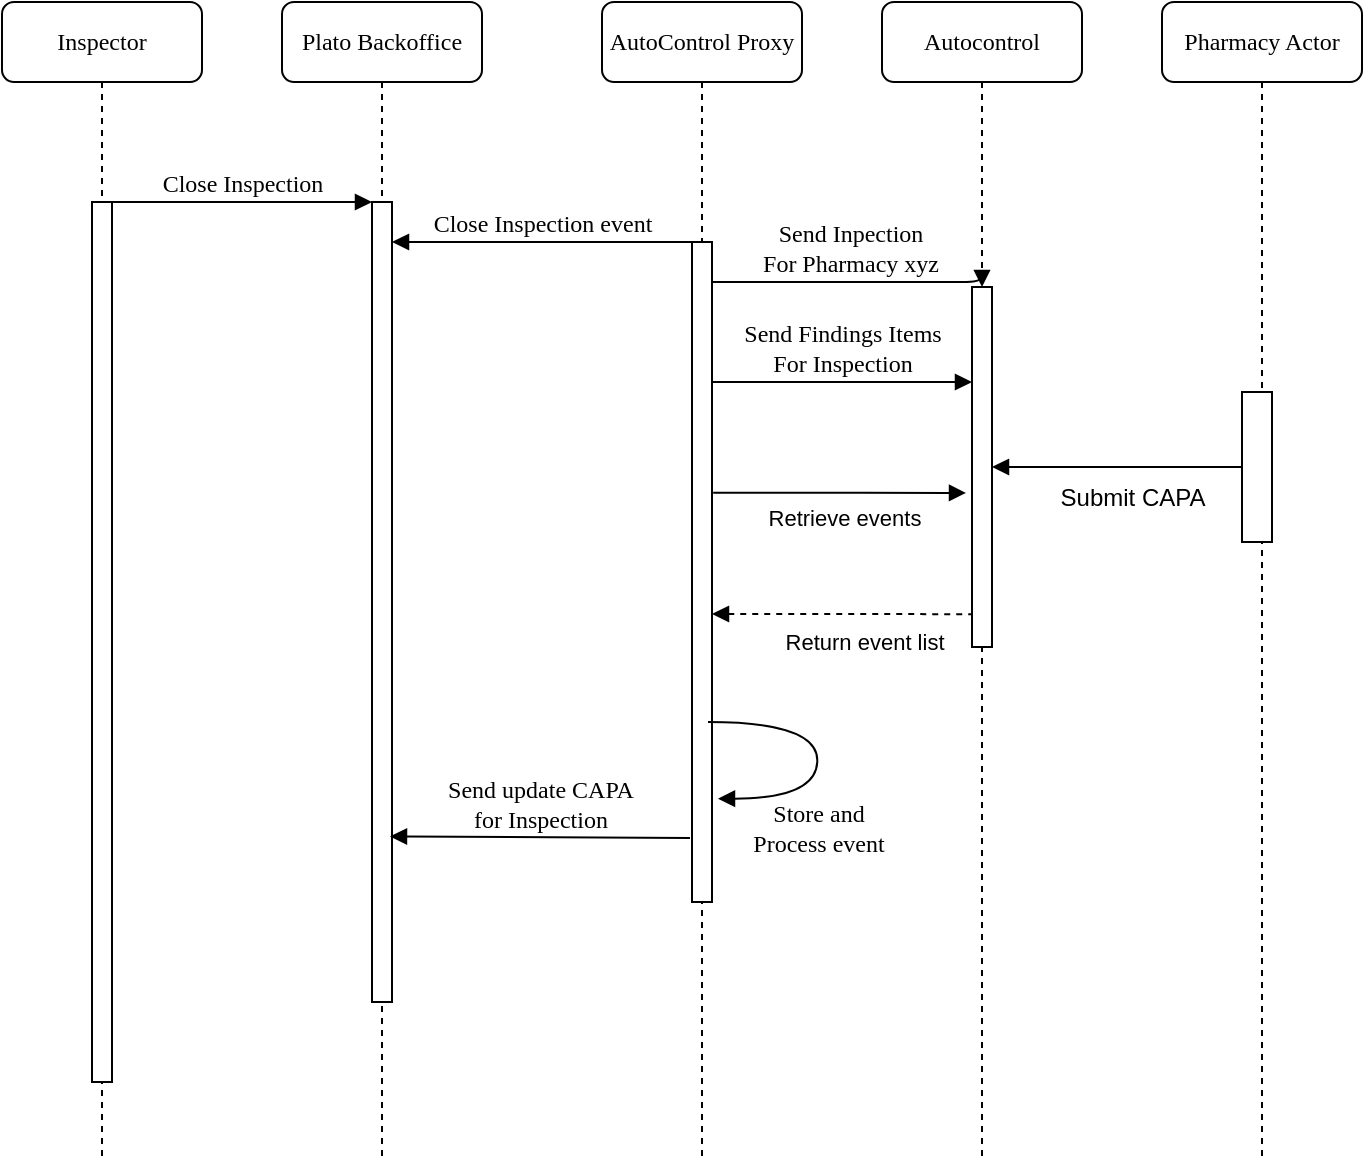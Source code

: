 <mxfile version="13.2.4" type="device"><diagram name="Page-1" id="13e1069c-82ec-6db2-03f1-153e76fe0fe0"><mxGraphModel dx="1038" dy="568" grid="1" gridSize="10" guides="1" tooltips="1" connect="1" arrows="1" fold="1" page="1" pageScale="1" pageWidth="1100" pageHeight="850" background="#ffffff" math="0" shadow="0"><root><mxCell id="0"/><mxCell id="1" parent="0"/><mxCell id="7baba1c4bc27f4b0-2" value="Plato Backoffice" style="shape=umlLifeline;perimeter=lifelinePerimeter;whiteSpace=wrap;html=1;container=1;collapsible=0;recursiveResize=0;outlineConnect=0;rounded=1;shadow=0;comic=0;labelBackgroundColor=none;strokeWidth=1;fontFamily=Verdana;fontSize=12;align=center;" parent="1" vertex="1"><mxGeometry x="240" y="80" width="100" height="580" as="geometry"/></mxCell><mxCell id="7baba1c4bc27f4b0-10" value="" style="html=1;points=[];perimeter=orthogonalPerimeter;rounded=0;shadow=0;comic=0;labelBackgroundColor=none;strokeWidth=1;fontFamily=Verdana;fontSize=12;align=center;" parent="7baba1c4bc27f4b0-2" vertex="1"><mxGeometry x="45" y="100" width="10" height="400" as="geometry"/></mxCell><mxCell id="7baba1c4bc27f4b0-3" value="AutoControl Proxy" style="shape=umlLifeline;perimeter=lifelinePerimeter;whiteSpace=wrap;html=1;container=1;collapsible=0;recursiveResize=0;outlineConnect=0;rounded=1;shadow=0;comic=0;labelBackgroundColor=none;strokeWidth=1;fontFamily=Verdana;fontSize=12;align=center;" parent="1" vertex="1"><mxGeometry x="400" y="80" width="100" height="580" as="geometry"/></mxCell><mxCell id="7baba1c4bc27f4b0-13" value="" style="html=1;points=[];perimeter=orthogonalPerimeter;rounded=0;shadow=0;comic=0;labelBackgroundColor=none;strokeWidth=1;fontFamily=Verdana;fontSize=12;align=center;" parent="7baba1c4bc27f4b0-3" vertex="1"><mxGeometry x="45" y="120" width="10" height="330" as="geometry"/></mxCell><mxCell id="7baba1c4bc27f4b0-4" value="Autocontrol" style="shape=umlLifeline;perimeter=lifelinePerimeter;whiteSpace=wrap;html=1;container=1;collapsible=0;recursiveResize=0;outlineConnect=0;rounded=1;shadow=0;comic=0;labelBackgroundColor=none;strokeWidth=1;fontFamily=Verdana;fontSize=12;align=center;" parent="1" vertex="1"><mxGeometry x="540" y="80" width="100" height="580" as="geometry"/></mxCell><mxCell id="7baba1c4bc27f4b0-16" value="" style="html=1;points=[];perimeter=orthogonalPerimeter;rounded=0;shadow=0;comic=0;labelBackgroundColor=none;strokeWidth=1;fontFamily=Verdana;fontSize=12;align=center;" parent="7baba1c4bc27f4b0-4" vertex="1"><mxGeometry x="45" y="142.5" width="10" height="180" as="geometry"/></mxCell><mxCell id="7baba1c4bc27f4b0-5" value="Pharmacy Actor" style="shape=umlLifeline;perimeter=lifelinePerimeter;whiteSpace=wrap;html=1;container=1;collapsible=0;recursiveResize=0;outlineConnect=0;rounded=1;shadow=0;comic=0;labelBackgroundColor=none;strokeWidth=1;fontFamily=Verdana;fontSize=12;align=center;" parent="1" vertex="1"><mxGeometry x="680" y="80" width="100" height="580" as="geometry"/></mxCell><mxCell id="7baba1c4bc27f4b0-19" value="" style="html=1;points=[];perimeter=orthogonalPerimeter;rounded=0;shadow=0;comic=0;labelBackgroundColor=none;strokeWidth=1;fontFamily=Verdana;fontSize=12;align=center;" parent="7baba1c4bc27f4b0-5" vertex="1"><mxGeometry x="40" y="195" width="15" height="75" as="geometry"/></mxCell><mxCell id="7baba1c4bc27f4b0-8" value="Inspector" style="shape=umlLifeline;perimeter=lifelinePerimeter;whiteSpace=wrap;html=1;container=1;collapsible=0;recursiveResize=0;outlineConnect=0;rounded=1;shadow=0;comic=0;labelBackgroundColor=none;strokeWidth=1;fontFamily=Verdana;fontSize=12;align=center;" parent="1" vertex="1"><mxGeometry x="100" y="80" width="100" height="580" as="geometry"/></mxCell><mxCell id="7baba1c4bc27f4b0-9" value="" style="html=1;points=[];perimeter=orthogonalPerimeter;rounded=0;shadow=0;comic=0;labelBackgroundColor=none;strokeWidth=1;fontFamily=Verdana;fontSize=12;align=center;" parent="7baba1c4bc27f4b0-8" vertex="1"><mxGeometry x="45" y="100" width="10" height="440" as="geometry"/></mxCell><mxCell id="7baba1c4bc27f4b0-17" value="Send Inpection&lt;br&gt;For Pharmacy xyz" style="html=1;verticalAlign=bottom;endArrow=block;labelBackgroundColor=none;fontFamily=Verdana;fontSize=12;edgeStyle=elbowEdgeStyle;elbow=vertical;" parent="1" source="7baba1c4bc27f4b0-13" target="7baba1c4bc27f4b0-16" edge="1"><mxGeometry relative="1" as="geometry"><mxPoint x="510" y="220" as="sourcePoint"/><Array as="points"><mxPoint x="460" y="220"/></Array></mxGeometry></mxCell><mxCell id="7baba1c4bc27f4b0-11" value="Close Inspection" style="html=1;verticalAlign=bottom;endArrow=block;entryX=0;entryY=0;labelBackgroundColor=none;fontFamily=Verdana;fontSize=12;edgeStyle=elbowEdgeStyle;elbow=vertical;" parent="1" source="7baba1c4bc27f4b0-9" target="7baba1c4bc27f4b0-10" edge="1"><mxGeometry relative="1" as="geometry"><mxPoint x="220" y="190" as="sourcePoint"/></mxGeometry></mxCell><mxCell id="7baba1c4bc27f4b0-14" value="Close Inspection event" style="html=1;verticalAlign=bottom;endArrow=none;entryX=0;entryY=0;labelBackgroundColor=none;fontFamily=Verdana;fontSize=12;edgeStyle=elbowEdgeStyle;elbow=vertical;startArrow=block;startFill=1;endFill=0;" parent="1" source="7baba1c4bc27f4b0-10" target="7baba1c4bc27f4b0-13" edge="1"><mxGeometry relative="1" as="geometry"><mxPoint x="370" y="200" as="sourcePoint"/></mxGeometry></mxCell><mxCell id="4QbIFU8LEhIdhXHXTYuL-1" value="Send Findings Items&lt;br&gt;For Inspection" style="html=1;verticalAlign=bottom;endArrow=block;labelBackgroundColor=none;fontFamily=Verdana;fontSize=12;edgeStyle=elbowEdgeStyle;elbow=vertical;" edge="1" parent="1"><mxGeometry relative="1" as="geometry"><mxPoint x="455" y="270" as="sourcePoint"/><Array as="points"><mxPoint x="460" y="270"/></Array><mxPoint x="585" y="270" as="targetPoint"/></mxGeometry></mxCell><mxCell id="4QbIFU8LEhIdhXHXTYuL-8" style="edgeStyle=orthogonalEdgeStyle;rounded=1;orthogonalLoop=1;jettySize=auto;html=1;startArrow=block;startFill=1;endArrow=none;endFill=0;" edge="1" parent="1" source="7baba1c4bc27f4b0-16" target="7baba1c4bc27f4b0-19"><mxGeometry relative="1" as="geometry"/></mxCell><mxCell id="4QbIFU8LEhIdhXHXTYuL-10" value="Submit CAPA" style="text;html=1;align=center;verticalAlign=middle;resizable=0;points=[];autosize=1;" vertex="1" parent="1"><mxGeometry x="620" y="318" width="90" height="20" as="geometry"/></mxCell><mxCell id="4QbIFU8LEhIdhXHXTYuL-12" style="edgeStyle=orthogonalEdgeStyle;rounded=1;orthogonalLoop=1;jettySize=auto;html=1;entryX=0.02;entryY=0.909;entryDx=0;entryDy=0;entryPerimeter=0;startArrow=block;startFill=1;endArrow=none;endFill=0;dashed=1;" edge="1" parent="1" source="7baba1c4bc27f4b0-13" target="7baba1c4bc27f4b0-16"><mxGeometry relative="1" as="geometry"><Array as="points"><mxPoint x="530" y="386"/><mxPoint x="530" y="386"/></Array></mxGeometry></mxCell><mxCell id="4QbIFU8LEhIdhXHXTYuL-13" value="Return event list" style="edgeLabel;html=1;align=center;verticalAlign=middle;resizable=0;points=[];" vertex="1" connectable="0" parent="4QbIFU8LEhIdhXHXTYuL-12"><mxGeometry x="0.164" y="2" relative="1" as="geometry"><mxPoint y="16" as="offset"/></mxGeometry></mxCell><mxCell id="4QbIFU8LEhIdhXHXTYuL-14" style="edgeStyle=orthogonalEdgeStyle;rounded=1;orthogonalLoop=1;jettySize=auto;html=1;startArrow=none;startFill=0;endArrow=block;endFill=1;entryX=-0.3;entryY=0.572;entryDx=0;entryDy=0;entryPerimeter=0;fontSize=13;exitX=1.06;exitY=0.38;exitDx=0;exitDy=0;exitPerimeter=0;" edge="1" parent="1" source="7baba1c4bc27f4b0-13" target="7baba1c4bc27f4b0-16"><mxGeometry relative="1" as="geometry"/></mxCell><mxCell id="4QbIFU8LEhIdhXHXTYuL-15" value="Retrieve events" style="edgeLabel;html=1;align=center;verticalAlign=middle;resizable=0;points=[];" vertex="1" connectable="0" parent="4QbIFU8LEhIdhXHXTYuL-14"><mxGeometry x="0.362" y="-1" relative="1" as="geometry"><mxPoint x="-20.52" y="11.49" as="offset"/></mxGeometry></mxCell><mxCell id="4QbIFU8LEhIdhXHXTYuL-17" value="Store and &lt;br&gt;Process event" style="html=1;verticalAlign=bottom;endArrow=block;labelBackgroundColor=none;fontFamily=Verdana;fontSize=12;elbow=vertical;edgeStyle=orthogonalEdgeStyle;curved=1;entryX=1;entryY=0.286;entryPerimeter=0;exitX=1.038;exitY=0.345;exitPerimeter=0;" edge="1" parent="1"><mxGeometry x="0.304" y="32" relative="1" as="geometry"><mxPoint x="453.003" y="440" as="sourcePoint"/><mxPoint x="458.003" y="478.333" as="targetPoint"/><Array as="points"><mxPoint x="507.67" y="440"/><mxPoint x="507.67" y="478"/></Array><mxPoint as="offset"/></mxGeometry></mxCell><mxCell id="4QbIFU8LEhIdhXHXTYuL-18" value="Send update CAPA &lt;br&gt;for Inspection" style="html=1;verticalAlign=bottom;endArrow=none;labelBackgroundColor=none;fontFamily=Verdana;fontSize=12;exitX=0.9;exitY=0.793;exitDx=0;exitDy=0;exitPerimeter=0;startArrow=block;startFill=1;endFill=0;" edge="1" parent="1" source="7baba1c4bc27f4b0-10"><mxGeometry relative="1" as="geometry"><mxPoint x="290" y="500" as="sourcePoint"/><mxPoint x="444" y="498" as="targetPoint"/></mxGeometry></mxCell></root></mxGraphModel></diagram></mxfile>